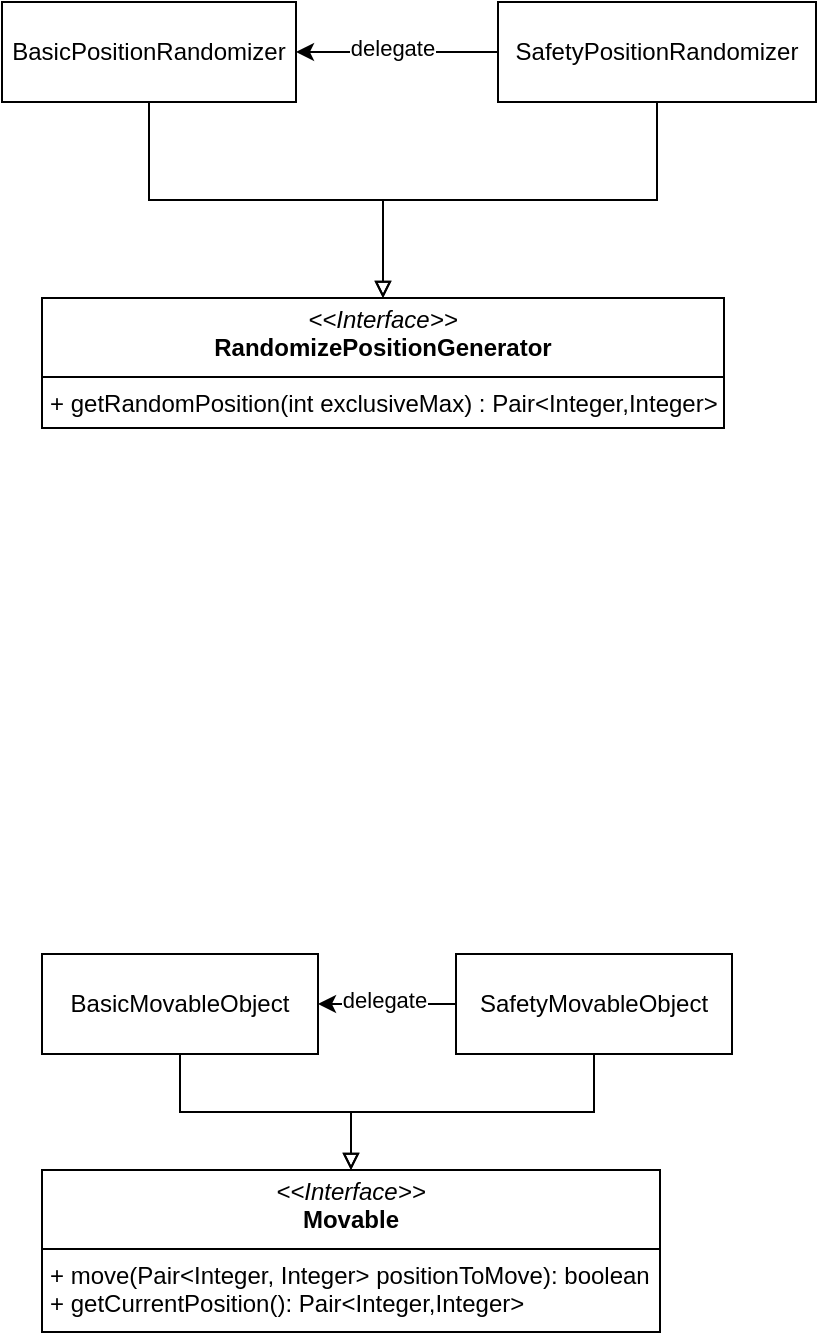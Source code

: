 <mxfile version="24.0.1" type="device">
  <diagram name="Pagina-1" id="JcZuSGOJAmD0GusaPZ4x">
    <mxGraphModel dx="1434" dy="754" grid="0" gridSize="10" guides="1" tooltips="1" connect="1" arrows="1" fold="1" page="1" pageScale="1" pageWidth="1169" pageHeight="827" math="0" shadow="0">
      <root>
        <mxCell id="0" />
        <mxCell id="1" parent="0" />
        <mxCell id="xAsMjt-651Cm-5IpBTxu-1" value="&lt;p style=&quot;margin:0px;margin-top:4px;text-align:center;&quot;&gt;&lt;i&gt;&amp;lt;&amp;lt;Interface&amp;gt;&amp;gt;&lt;/i&gt;&lt;br&gt;&lt;b&gt;Movable&lt;/b&gt;&lt;/p&gt;&lt;hr size=&quot;1&quot; style=&quot;border-style:solid;&quot;&gt;&lt;p style=&quot;margin:0px;margin-left:4px;&quot;&gt;+ move(Pair&amp;lt;Integer, Integer&amp;gt; positionToMove): boolean&lt;br&gt;+ getCurrentPosition(): Pair&amp;lt;Integer,Integer&amp;gt;&lt;br&gt;&lt;/p&gt;&lt;hr size=&quot;1&quot; style=&quot;border-style:solid;&quot;&gt;&lt;p style=&quot;margin:0px;margin-left:4px;&quot;&gt;&lt;br&gt;&lt;/p&gt;" style="verticalAlign=top;align=left;overflow=fill;html=1;whiteSpace=wrap;" vertex="1" parent="1">
          <mxGeometry x="53" y="657" width="309" height="81" as="geometry" />
        </mxCell>
        <mxCell id="xAsMjt-651Cm-5IpBTxu-3" style="edgeStyle=orthogonalEdgeStyle;rounded=0;orthogonalLoop=1;jettySize=auto;html=1;exitX=0.5;exitY=1;exitDx=0;exitDy=0;entryX=0.5;entryY=0;entryDx=0;entryDy=0;endArrow=block;endFill=0;" edge="1" parent="1" source="xAsMjt-651Cm-5IpBTxu-2" target="xAsMjt-651Cm-5IpBTxu-1">
          <mxGeometry relative="1" as="geometry" />
        </mxCell>
        <mxCell id="xAsMjt-651Cm-5IpBTxu-2" value="BasicMovableObject" style="html=1;whiteSpace=wrap;" vertex="1" parent="1">
          <mxGeometry x="53" y="549" width="138" height="50" as="geometry" />
        </mxCell>
        <mxCell id="xAsMjt-651Cm-5IpBTxu-5" style="edgeStyle=orthogonalEdgeStyle;rounded=0;orthogonalLoop=1;jettySize=auto;html=1;exitX=0;exitY=0.5;exitDx=0;exitDy=0;entryX=1;entryY=0.5;entryDx=0;entryDy=0;" edge="1" parent="1" source="xAsMjt-651Cm-5IpBTxu-4" target="xAsMjt-651Cm-5IpBTxu-2">
          <mxGeometry relative="1" as="geometry" />
        </mxCell>
        <mxCell id="xAsMjt-651Cm-5IpBTxu-6" value="delegate" style="edgeLabel;html=1;align=center;verticalAlign=middle;resizable=0;points=[];" vertex="1" connectable="0" parent="xAsMjt-651Cm-5IpBTxu-5">
          <mxGeometry x="0.053" y="-2" relative="1" as="geometry">
            <mxPoint as="offset" />
          </mxGeometry>
        </mxCell>
        <mxCell id="xAsMjt-651Cm-5IpBTxu-7" style="edgeStyle=orthogonalEdgeStyle;rounded=0;orthogonalLoop=1;jettySize=auto;html=1;exitX=0.5;exitY=1;exitDx=0;exitDy=0;entryX=0.5;entryY=0;entryDx=0;entryDy=0;endArrow=block;endFill=0;" edge="1" parent="1" source="xAsMjt-651Cm-5IpBTxu-4" target="xAsMjt-651Cm-5IpBTxu-1">
          <mxGeometry relative="1" as="geometry" />
        </mxCell>
        <mxCell id="xAsMjt-651Cm-5IpBTxu-4" value="SafetyMovableObject" style="html=1;whiteSpace=wrap;" vertex="1" parent="1">
          <mxGeometry x="260" y="549" width="138" height="50" as="geometry" />
        </mxCell>
        <mxCell id="xAsMjt-651Cm-5IpBTxu-8" value="&lt;p style=&quot;margin:0px;margin-top:4px;text-align:center;&quot;&gt;&lt;i&gt;&amp;lt;&amp;lt;Interface&amp;gt;&amp;gt;&lt;/i&gt;&lt;br&gt;&lt;b&gt;RandomizePositionGenerator&lt;/b&gt;&lt;/p&gt;&lt;hr size=&quot;1&quot; style=&quot;border-style:solid;&quot;&gt;&lt;p style=&quot;margin:0px;margin-left:4px;&quot;&gt;+ getRandomPosition(int exclusiveMax) : Pair&amp;lt;Integer,Integer&amp;gt;&lt;br&gt;&lt;/p&gt;&lt;hr size=&quot;1&quot; style=&quot;border-style:solid;&quot;&gt;&lt;p style=&quot;margin:0px;margin-left:4px;&quot;&gt;&lt;br&gt;&lt;/p&gt;" style="verticalAlign=top;align=left;overflow=fill;html=1;whiteSpace=wrap;" vertex="1" parent="1">
          <mxGeometry x="53" y="221" width="341" height="65" as="geometry" />
        </mxCell>
        <mxCell id="xAsMjt-651Cm-5IpBTxu-13" style="edgeStyle=orthogonalEdgeStyle;rounded=0;orthogonalLoop=1;jettySize=auto;html=1;exitX=0.5;exitY=1;exitDx=0;exitDy=0;entryX=0.5;entryY=0;entryDx=0;entryDy=0;endArrow=block;endFill=0;" edge="1" parent="1" source="xAsMjt-651Cm-5IpBTxu-9" target="xAsMjt-651Cm-5IpBTxu-8">
          <mxGeometry relative="1" as="geometry" />
        </mxCell>
        <mxCell id="xAsMjt-651Cm-5IpBTxu-9" value="BasicPositionRandomizer" style="html=1;whiteSpace=wrap;" vertex="1" parent="1">
          <mxGeometry x="33" y="73" width="147" height="50" as="geometry" />
        </mxCell>
        <mxCell id="xAsMjt-651Cm-5IpBTxu-10" style="edgeStyle=orthogonalEdgeStyle;rounded=0;orthogonalLoop=1;jettySize=auto;html=1;exitX=0;exitY=0.5;exitDx=0;exitDy=0;entryX=1;entryY=0.5;entryDx=0;entryDy=0;" edge="1" parent="1" source="xAsMjt-651Cm-5IpBTxu-12" target="xAsMjt-651Cm-5IpBTxu-9">
          <mxGeometry relative="1" as="geometry" />
        </mxCell>
        <mxCell id="xAsMjt-651Cm-5IpBTxu-11" value="delegate" style="edgeLabel;html=1;align=center;verticalAlign=middle;resizable=0;points=[];" vertex="1" connectable="0" parent="xAsMjt-651Cm-5IpBTxu-10">
          <mxGeometry x="0.053" y="-2" relative="1" as="geometry">
            <mxPoint as="offset" />
          </mxGeometry>
        </mxCell>
        <mxCell id="xAsMjt-651Cm-5IpBTxu-14" style="edgeStyle=orthogonalEdgeStyle;rounded=0;orthogonalLoop=1;jettySize=auto;html=1;exitX=0.5;exitY=1;exitDx=0;exitDy=0;entryX=0.5;entryY=0;entryDx=0;entryDy=0;endArrow=block;endFill=0;" edge="1" parent="1" source="xAsMjt-651Cm-5IpBTxu-12" target="xAsMjt-651Cm-5IpBTxu-8">
          <mxGeometry relative="1" as="geometry" />
        </mxCell>
        <mxCell id="xAsMjt-651Cm-5IpBTxu-12" value="SafetyPositionRandomizer" style="html=1;whiteSpace=wrap;" vertex="1" parent="1">
          <mxGeometry x="281" y="73" width="159" height="50" as="geometry" />
        </mxCell>
      </root>
    </mxGraphModel>
  </diagram>
</mxfile>

